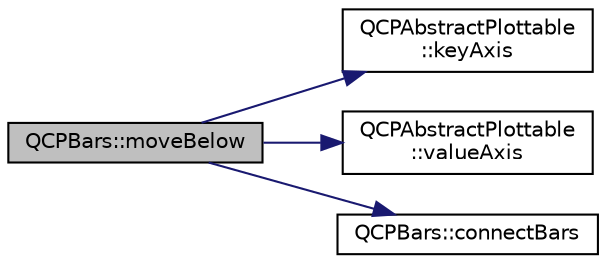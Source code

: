 digraph "QCPBars::moveBelow"
{
  edge [fontname="Helvetica",fontsize="10",labelfontname="Helvetica",labelfontsize="10"];
  node [fontname="Helvetica",fontsize="10",shape=record];
  rankdir="LR";
  Node195 [label="QCPBars::moveBelow",height=0.2,width=0.4,color="black", fillcolor="grey75", style="filled", fontcolor="black"];
  Node195 -> Node196 [color="midnightblue",fontsize="10",style="solid",fontname="Helvetica"];
  Node196 [label="QCPAbstractPlottable\l::keyAxis",height=0.2,width=0.4,color="black", fillcolor="white", style="filled",URL="$d4/d89/class_q_c_p_abstract_plottable.html#a2cdd6f0dd5e9a979037f86b4000d9cfe"];
  Node195 -> Node197 [color="midnightblue",fontsize="10",style="solid",fontname="Helvetica"];
  Node197 [label="QCPAbstractPlottable\l::valueAxis",height=0.2,width=0.4,color="black", fillcolor="white", style="filled",URL="$d4/d89/class_q_c_p_abstract_plottable.html#af47809a644a68ffd955fb30b01fb4f2f"];
  Node195 -> Node198 [color="midnightblue",fontsize="10",style="solid",fontname="Helvetica"];
  Node198 [label="QCPBars::connectBars",height=0.2,width=0.4,color="black", fillcolor="white", style="filled",URL="$d9/d56/class_q_c_p_bars.html#a6ea37802cd22f97235cab614b14b9f19"];
}
